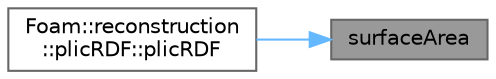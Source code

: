 digraph "surfaceArea"
{
 // LATEX_PDF_SIZE
  bgcolor="transparent";
  edge [fontname=Helvetica,fontsize=10,labelfontname=Helvetica,labelfontsize=10];
  node [fontname=Helvetica,fontsize=10,shape=box,height=0.2,width=0.4];
  rankdir="RL";
  Node1 [id="Node000001",label="surfaceArea",height=0.2,width=0.4,color="gray40", fillcolor="grey60", style="filled", fontcolor="black",tooltip=" "];
  Node1 -> Node2 [id="edge1_Node000001_Node000002",dir="back",color="steelblue1",style="solid",tooltip=" "];
  Node2 [id="Node000002",label="Foam::reconstruction\l::plicRDF::plicRDF",height=0.2,width=0.4,color="grey40", fillcolor="white", style="filled",URL="$classFoam_1_1reconstruction_1_1plicRDF.html#a4b5a32acb63ead8ca57c4459f65f784a",tooltip=" "];
}
